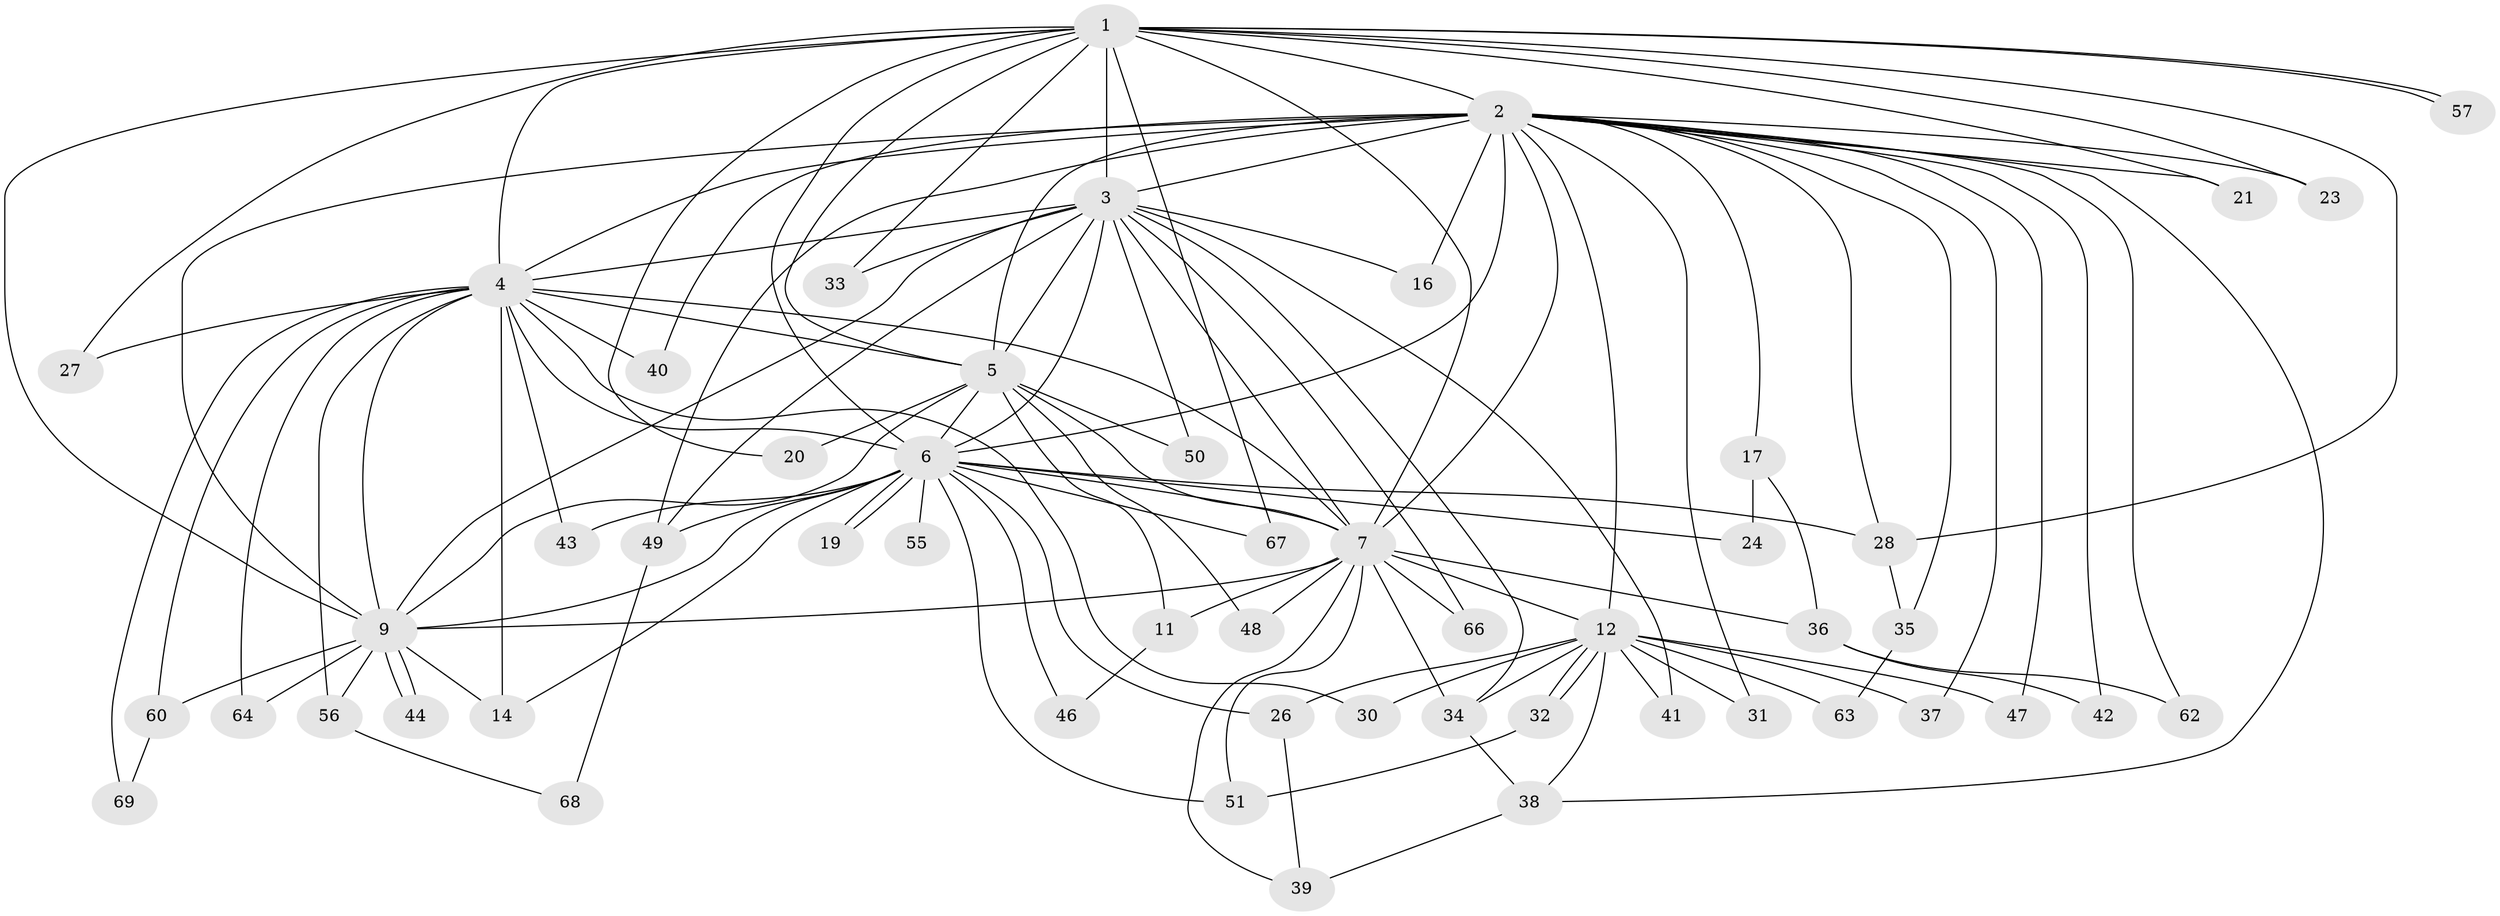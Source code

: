 // Generated by graph-tools (version 1.1) at 2025/51/02/27/25 19:51:52]
// undirected, 53 vertices, 123 edges
graph export_dot {
graph [start="1"]
  node [color=gray90,style=filled];
  1 [super="+18"];
  2 [super="+10"];
  3 [super="+61"];
  4 [super="+8"];
  5 [super="+45"];
  6 [super="+25"];
  7 [super="+13"];
  9 [super="+29"];
  11;
  12 [super="+15"];
  14 [super="+22"];
  16;
  17;
  19;
  20;
  21;
  23;
  24 [super="+53"];
  26;
  27;
  28 [super="+58"];
  30;
  31;
  32 [super="+54"];
  33;
  34 [super="+52"];
  35;
  36;
  37;
  38 [super="+70"];
  39 [super="+59"];
  40;
  41;
  42;
  43;
  44;
  46;
  47;
  48;
  49 [super="+65"];
  50;
  51;
  55;
  56;
  57;
  60;
  62;
  63;
  64;
  66;
  67;
  68;
  69;
  1 -- 2 [weight=2];
  1 -- 3;
  1 -- 4 [weight=2];
  1 -- 5;
  1 -- 6 [weight=2];
  1 -- 7;
  1 -- 9;
  1 -- 20;
  1 -- 21;
  1 -- 23;
  1 -- 33;
  1 -- 57;
  1 -- 57;
  1 -- 67;
  1 -- 27;
  1 -- 28;
  2 -- 3 [weight=2];
  2 -- 4 [weight=4];
  2 -- 5 [weight=2];
  2 -- 6 [weight=3];
  2 -- 7 [weight=2];
  2 -- 9 [weight=2];
  2 -- 12 [weight=2];
  2 -- 21;
  2 -- 23;
  2 -- 31;
  2 -- 38;
  2 -- 42;
  2 -- 47;
  2 -- 49;
  2 -- 62;
  2 -- 35;
  2 -- 37;
  2 -- 40;
  2 -- 16;
  2 -- 17;
  2 -- 28;
  3 -- 4 [weight=3];
  3 -- 5;
  3 -- 6;
  3 -- 7;
  3 -- 9;
  3 -- 16;
  3 -- 33;
  3 -- 34;
  3 -- 41;
  3 -- 49;
  3 -- 50;
  3 -- 66;
  4 -- 5 [weight=2];
  4 -- 6 [weight=2];
  4 -- 7 [weight=2];
  4 -- 9 [weight=2];
  4 -- 14;
  4 -- 30;
  4 -- 56;
  4 -- 64;
  4 -- 69;
  4 -- 40;
  4 -- 43;
  4 -- 27;
  4 -- 60;
  5 -- 6;
  5 -- 7 [weight=2];
  5 -- 9;
  5 -- 11;
  5 -- 20;
  5 -- 48;
  5 -- 50;
  6 -- 7 [weight=2];
  6 -- 9 [weight=2];
  6 -- 14;
  6 -- 19;
  6 -- 19;
  6 -- 24;
  6 -- 26;
  6 -- 28;
  6 -- 43;
  6 -- 51;
  6 -- 55 [weight=2];
  6 -- 67;
  6 -- 46;
  6 -- 49;
  7 -- 9;
  7 -- 11;
  7 -- 12;
  7 -- 36;
  7 -- 39;
  7 -- 48;
  7 -- 51;
  7 -- 66;
  7 -- 34;
  9 -- 44;
  9 -- 44;
  9 -- 56;
  9 -- 64;
  9 -- 60;
  9 -- 14;
  11 -- 46;
  12 -- 26;
  12 -- 30;
  12 -- 31;
  12 -- 32;
  12 -- 32;
  12 -- 34;
  12 -- 37;
  12 -- 38;
  12 -- 47;
  12 -- 63;
  12 -- 41;
  17 -- 24 [weight=2];
  17 -- 36;
  26 -- 39;
  28 -- 35;
  32 -- 51;
  34 -- 38;
  35 -- 63;
  36 -- 42;
  36 -- 62;
  38 -- 39;
  49 -- 68;
  56 -- 68;
  60 -- 69;
}

